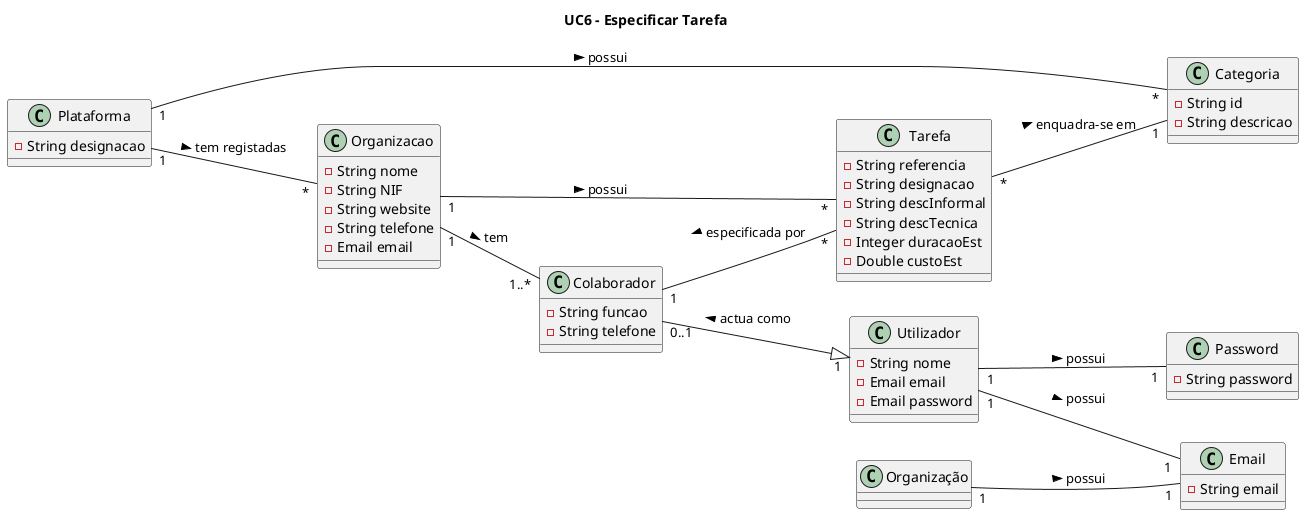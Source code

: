 @startuml

title UC6 - Especificar Tarefa
left to right direction

class Plataforma {
    -String designacao
}

class Organizacao {
    -String nome
    -String NIF
    -String website
    -String telefone
    -Email email
}

class Colaborador {
    -String funcao
    -String telefone
}

class Tarefa {
    -String referencia
    -String designacao
    -String descInformal
    -String descTecnica
    -Integer duracaoEst
    -Double custoEst
}

class Utilizador {
    -String nome
    -Email email
    -Email password
}

class Email {
    -String email
}

class Password {
    -String password
}

class Categoria {
    -String id
    -String descricao
}

Plataforma"1" -- "*"Organizacao: tem registadas >
Organizacao"1" -- "1..*"Colaborador: tem >
Colaborador"1" -- "*"Tarefa: especificada por <
Organizacao"1" -- "*"Tarefa: possui >
Tarefa"*" -- "1"Categoria: enquadra-se em >
Plataforma"1" -- "*"Categoria: possui >
Colaborador"0..1" --|> "1"Utilizador: actua como <
Utilizador "1" -- "1"Email: possui >
Utilizador "1" -- "1"Password: possui >
Organização "1" -- "1"Email: possui >


@enduml
